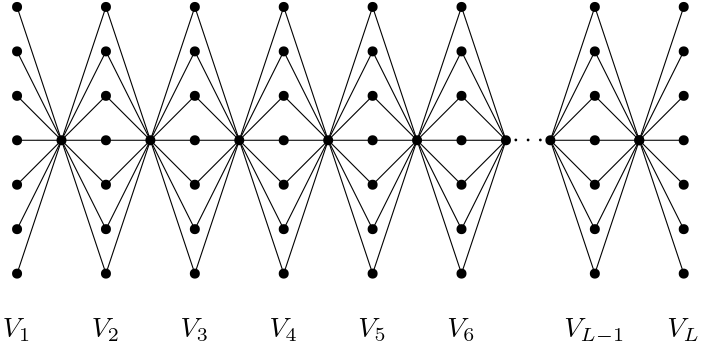 <?xml version="1.0"?>
<!DOCTYPE ipe SYSTEM "ipe.dtd">
<ipe version="70206" creator="Ipe 7.2.7">
<info created="D:20161219131351" modified="D:20170221154100"/>
<ipestyle name="basic">
<symbol name="arrow/arc(spx)">
<path stroke="sym-stroke" fill="sym-stroke" pen="sym-pen">
0 0 m
-1 0.333 l
-1 -0.333 l
h
</path>
</symbol>
<symbol name="arrow/farc(spx)">
<path stroke="sym-stroke" fill="white" pen="sym-pen">
0 0 m
-1 0.333 l
-1 -0.333 l
h
</path>
</symbol>
<symbol name="arrow/ptarc(spx)">
<path stroke="sym-stroke" fill="sym-stroke" pen="sym-pen">
0 0 m
-1 0.333 l
-0.8 0 l
-1 -0.333 l
h
</path>
</symbol>
<symbol name="arrow/fptarc(spx)">
<path stroke="sym-stroke" fill="white" pen="sym-pen">
0 0 m
-1 0.333 l
-0.8 0 l
-1 -0.333 l
h
</path>
</symbol>
<symbol name="mark/circle(sx)" transformations="translations">
<path fill="sym-stroke">
0.6 0 0 0.6 0 0 e
0.4 0 0 0.4 0 0 e
</path>
</symbol>
<symbol name="mark/disk(sx)" transformations="translations">
<path fill="sym-stroke">
0.6 0 0 0.6 0 0 e
</path>
</symbol>
<symbol name="mark/fdisk(sfx)" transformations="translations">
<group>
<path fill="sym-fill">
0.5 0 0 0.5 0 0 e
</path>
<path fill="sym-stroke" fillrule="eofill">
0.6 0 0 0.6 0 0 e
0.4 0 0 0.4 0 0 e
</path>
</group>
</symbol>
<symbol name="mark/box(sx)" transformations="translations">
<path fill="sym-stroke" fillrule="eofill">
-0.6 -0.6 m
0.6 -0.6 l
0.6 0.6 l
-0.6 0.6 l
h
-0.4 -0.4 m
0.4 -0.4 l
0.4 0.4 l
-0.4 0.4 l
h
</path>
</symbol>
<symbol name="mark/square(sx)" transformations="translations">
<path fill="sym-stroke">
-0.6 -0.6 m
0.6 -0.6 l
0.6 0.6 l
-0.6 0.6 l
h
</path>
</symbol>
<symbol name="mark/fsquare(sfx)" transformations="translations">
<group>
<path fill="sym-fill">
-0.5 -0.5 m
0.5 -0.5 l
0.5 0.5 l
-0.5 0.5 l
h
</path>
<path fill="sym-stroke" fillrule="eofill">
-0.6 -0.6 m
0.6 -0.6 l
0.6 0.6 l
-0.6 0.6 l
h
-0.4 -0.4 m
0.4 -0.4 l
0.4 0.4 l
-0.4 0.4 l
h
</path>
</group>
</symbol>
<symbol name="mark/cross(sx)" transformations="translations">
<group>
<path fill="sym-stroke">
-0.43 -0.57 m
0.57 0.43 l
0.43 0.57 l
-0.57 -0.43 l
h
</path>
<path fill="sym-stroke">
-0.43 0.57 m
0.57 -0.43 l
0.43 -0.57 l
-0.57 0.43 l
h
</path>
</group>
</symbol>
<symbol name="arrow/fnormal(spx)">
<path stroke="sym-stroke" fill="white" pen="sym-pen">
0 0 m
-1 0.333 l
-1 -0.333 l
h
</path>
</symbol>
<symbol name="arrow/pointed(spx)">
<path stroke="sym-stroke" fill="sym-stroke" pen="sym-pen">
0 0 m
-1 0.333 l
-0.8 0 l
-1 -0.333 l
h
</path>
</symbol>
<symbol name="arrow/fpointed(spx)">
<path stroke="sym-stroke" fill="white" pen="sym-pen">
0 0 m
-1 0.333 l
-0.8 0 l
-1 -0.333 l
h
</path>
</symbol>
<symbol name="arrow/linear(spx)">
<path stroke="sym-stroke" pen="sym-pen">
-1 0.333 m
0 0 l
-1 -0.333 l
</path>
</symbol>
<symbol name="arrow/fdouble(spx)">
<path stroke="sym-stroke" fill="white" pen="sym-pen">
0 0 m
-1 0.333 l
-1 -0.333 l
h
-1 0 m
-2 0.333 l
-2 -0.333 l
h
</path>
</symbol>
<symbol name="arrow/double(spx)">
<path stroke="sym-stroke" fill="sym-stroke" pen="sym-pen">
0 0 m
-1 0.333 l
-1 -0.333 l
h
-1 0 m
-2 0.333 l
-2 -0.333 l
h
</path>
</symbol>
<pen name="heavier" value="0.8"/>
<pen name="fat" value="1.2"/>
<pen name="ultrafat" value="2"/>
<symbolsize name="large" value="5"/>
<symbolsize name="small" value="2"/>
<symbolsize name="tiny" value="1.1"/>
<arrowsize name="large" value="10"/>
<arrowsize name="small" value="5"/>
<arrowsize name="tiny" value="3"/>
<color name="red" value="1 0 0"/>
<color name="green" value="0 1 0"/>
<color name="blue" value="0 0 1"/>
<color name="yellow" value="1 1 0"/>
<color name="orange" value="1 0.647 0"/>
<color name="gold" value="1 0.843 0"/>
<color name="purple" value="0.627 0.125 0.941"/>
<color name="gray" value="0.745"/>
<color name="brown" value="0.647 0.165 0.165"/>
<color name="navy" value="0 0 0.502"/>
<color name="pink" value="1 0.753 0.796"/>
<color name="seagreen" value="0.18 0.545 0.341"/>
<color name="turquoise" value="0.251 0.878 0.816"/>
<color name="violet" value="0.933 0.51 0.933"/>
<color name="darkblue" value="0 0 0.545"/>
<color name="darkcyan" value="0 0.545 0.545"/>
<color name="darkgray" value="0.663"/>
<color name="darkgreen" value="0 0.392 0"/>
<color name="darkmagenta" value="0.545 0 0.545"/>
<color name="darkorange" value="1 0.549 0"/>
<color name="darkred" value="0.545 0 0"/>
<color name="lightblue" value="0.678 0.847 0.902"/>
<color name="lightcyan" value="0.878 1 1"/>
<color name="lightgray" value="0.827"/>
<color name="lightgreen" value="0.565 0.933 0.565"/>
<color name="lightyellow" value="1 1 0.878"/>
<dashstyle name="dashed" value="[4] 0"/>
<dashstyle name="dotted" value="[1 3] 0"/>
<dashstyle name="dash dotted" value="[4 2 1 2] 0"/>
<dashstyle name="dash dot dotted" value="[4 2 1 2 1 2] 0"/>
<textsize name="large" value="\large"/>
<textsize name="small" value="\small"/>
<textsize name="tiny" value="\tiny"/>
<textsize name="Large" value="\Large"/>
<textsize name="LARGE" value="\LARGE"/>
<textsize name="huge" value="\huge"/>
<textsize name="Huge" value="\Huge"/>
<textsize name="footnote" value="\footnotesize"/>
<textstyle name="center" begin="\begin{center}" end="\end{center}"/>
<textstyle name="itemize" begin="\begin{itemize}" end="\end{itemize}"/>
<textstyle name="item" begin="\begin{itemize}\item{}" end="\end{itemize}"/>
<gridsize name="4 pts" value="4"/>
<gridsize name="8 pts (~3 mm)" value="8"/>
<gridsize name="16 pts (~6 mm)" value="16"/>
<gridsize name="32 pts (~12 mm)" value="32"/>
<gridsize name="10 pts (~3.5 mm)" value="10"/>
<gridsize name="20 pts (~7 mm)" value="20"/>
<gridsize name="14 pts (~5 mm)" value="14"/>
<gridsize name="28 pts (~10 mm)" value="28"/>
<gridsize name="56 pts (~20 mm)" value="56"/>
<anglesize name="90 deg" value="90"/>
<anglesize name="60 deg" value="60"/>
<anglesize name="45 deg" value="45"/>
<anglesize name="30 deg" value="30"/>
<anglesize name="22.5 deg" value="22.5"/>
<opacity name="10%" value="0.1"/>
<opacity name="30%" value="0.3"/>
<opacity name="50%" value="0.5"/>
<opacity name="75%" value="0.75"/>
<tiling name="falling" angle="-60" step="4" width="1"/>
<tiling name="rising" angle="30" step="4" width="1"/>
</ipestyle>
<page>
<layer name="alpha"/>
<view layers="alpha" active="alpha"/>
<use layer="alpha" name="mark/disk(sx)" pos="96 624" size="normal" stroke="black"/>
<use name="mark/disk(sx)" pos="96 608" size="normal" stroke="black"/>
<use name="mark/disk(sx)" pos="96 592" size="normal" stroke="black"/>
<use name="mark/disk(sx)" pos="96 576" size="normal" stroke="black"/>
<use name="mark/disk(sx)" pos="96 560" size="normal" stroke="black"/>
<use name="mark/disk(sx)" pos="96 544" size="normal" stroke="black"/>
<use name="mark/disk(sx)" pos="96 528" size="normal" stroke="black"/>
<text matrix="1 0 0 1 8 0" transformations="translations" pos="272 576" stroke="black" type="label" width="11.623" height="4.428" depth="0" halign="center" valign="center" style="math">\cdots</text>
<text transformations="translations" pos="96 512" stroke="black" type="label" width="10.281" height="6.812" depth="1.49" halign="center" valign="top" style="math">V_1</text>
<text matrix="1 0 0 1 32 0" transformations="translations" pos="96 512" stroke="black" type="label" width="10.281" height="6.812" depth="1.49" halign="center" valign="top" style="math">V_2</text>
<text matrix="1 0 0 1 64 0" transformations="translations" pos="96 512" stroke="black" type="label" width="10.281" height="6.812" depth="1.49" halign="center" valign="top" style="math">V_3</text>
<text matrix="1 0 0 1 96 0" transformations="translations" pos="96 512" stroke="black" type="label" width="10.281" height="6.812" depth="1.49" halign="center" valign="top" style="math">V_4</text>
<text matrix="1 0 0 1 128 0" transformations="translations" pos="96 512" stroke="black" type="label" width="10.281" height="6.812" depth="1.49" halign="center" valign="top" style="math">V_5</text>
<text matrix="1 0 0 1 160 0" transformations="translations" pos="96 512" stroke="black" type="label" width="10.281" height="6.812" depth="1.49" halign="center" valign="top" style="math">V_6</text>
<text matrix="1 0 0 1 208 0" transformations="translations" pos="96 512" stroke="black" type="label" width="21.973" height="6.812" depth="2.32" halign="center" valign="top" style="math">V_{L-1}</text>
<text matrix="1 0 0 1 240 0" transformations="translations" pos="96 512" stroke="black" type="label" width="11.775" height="6.812" depth="1.49" halign="center" valign="top" style="math">V_L</text>
<use name="mark/disk(sx)" pos="112 576" size="normal" stroke="black"/>
<path stroke="black">
96 624 m
112 576 l
</path>
<path stroke="black">
96 608 m
112 576 l
</path>
<path stroke="black">
96 592 m
112 576 l
</path>
<path stroke="black">
96 576 m
112 576 l
</path>
<path stroke="black">
96 560 m
112 576 l
</path>
<path stroke="black">
96 544 m
112 576 l
</path>
<path stroke="black">
96 528 m
112 576 l
</path>
<path stroke="black">
112 576 m
128 624 l
</path>
<path stroke="black">
128 608 m
112 576 l
</path>
<path stroke="black">
112 576 m
128 592 l
</path>
<path stroke="black">
112 576 m
128 576 l
</path>
<path stroke="black">
112 576 m
128 560 l
</path>
<path stroke="black">
112 576 m
128 544 l
</path>
<path stroke="black">
112 576 m
128 528 l
</path>
<use matrix="1 0 0 1 32 0" name="mark/disk(sx)" pos="96 624" size="normal" stroke="black"/>
<use matrix="1 0 0 1 32 0" name="mark/disk(sx)" pos="96 608" size="normal" stroke="black"/>
<use matrix="1 0 0 1 32 0" name="mark/disk(sx)" pos="96 592" size="normal" stroke="black"/>
<use matrix="1 0 0 1 32 0" name="mark/disk(sx)" pos="96 576" size="normal" stroke="black"/>
<use matrix="1 0 0 1 32 0" name="mark/disk(sx)" pos="96 560" size="normal" stroke="black"/>
<use matrix="1 0 0 1 32 0" name="mark/disk(sx)" pos="96 544" size="normal" stroke="black"/>
<use matrix="1 0 0 1 32 0" name="mark/disk(sx)" pos="96 528" size="normal" stroke="black"/>
<use matrix="1 0 0 1 32 0" name="mark/disk(sx)" pos="112 576" size="normal" stroke="black"/>
<path matrix="1 0 0 1 32 0" stroke="black">
96 624 m
112 576 l
</path>
<path matrix="1 0 0 1 32 0" stroke="black">
96 608 m
112 576 l
</path>
<path matrix="1 0 0 1 32 0" stroke="black">
96 592 m
112 576 l
</path>
<path matrix="1 0 0 1 32 0" stroke="black">
96 576 m
112 576 l
</path>
<path matrix="1 0 0 1 32 0" stroke="black">
96 560 m
112 576 l
</path>
<path matrix="1 0 0 1 32 0" stroke="black">
96 544 m
112 576 l
</path>
<path matrix="1 0 0 1 32 0" stroke="black">
96 528 m
112 576 l
</path>
<path matrix="1 0 0 1 32 0" stroke="black">
112 576 m
128 624 l
</path>
<path matrix="1 0 0 1 32 0" stroke="black">
128 608 m
112 576 l
</path>
<path matrix="1 0 0 1 32 0" stroke="black">
112 576 m
128 592 l
</path>
<path matrix="1 0 0 1 32 0" stroke="black">
112 576 m
128 576 l
</path>
<path matrix="1 0 0 1 32 0" stroke="black">
112 576 m
128 560 l
</path>
<path matrix="1 0 0 1 32 0" stroke="black">
112 576 m
128 544 l
</path>
<path matrix="1 0 0 1 32 0" stroke="black">
112 576 m
128 528 l
</path>
<use matrix="1 0 0 1 64 0" name="mark/disk(sx)" pos="96 624" size="normal" stroke="black"/>
<use matrix="1 0 0 1 64 0" name="mark/disk(sx)" pos="96 608" size="normal" stroke="black"/>
<use matrix="1 0 0 1 64 0" name="mark/disk(sx)" pos="96 592" size="normal" stroke="black"/>
<use matrix="1 0 0 1 64 0" name="mark/disk(sx)" pos="96 576" size="normal" stroke="black"/>
<use matrix="1 0 0 1 64 0" name="mark/disk(sx)" pos="96 560" size="normal" stroke="black"/>
<use matrix="1 0 0 1 64 0" name="mark/disk(sx)" pos="96 544" size="normal" stroke="black"/>
<use matrix="1 0 0 1 64 0" name="mark/disk(sx)" pos="96 528" size="normal" stroke="black"/>
<use matrix="1 0 0 1 64 0" name="mark/disk(sx)" pos="112 576" size="normal" stroke="black"/>
<path matrix="1 0 0 1 64 0" stroke="black">
96 624 m
112 576 l
</path>
<path matrix="1 0 0 1 64 0" stroke="black">
96 608 m
112 576 l
</path>
<path matrix="1 0 0 1 64 0" stroke="black">
96 592 m
112 576 l
</path>
<path matrix="1 0 0 1 64 0" stroke="black">
96 576 m
112 576 l
</path>
<path matrix="1 0 0 1 64 0" stroke="black">
96 560 m
112 576 l
</path>
<path matrix="1 0 0 1 64 0" stroke="black">
96 544 m
112 576 l
</path>
<path matrix="1 0 0 1 64 0" stroke="black">
96 528 m
112 576 l
</path>
<path matrix="1 0 0 1 64 0" stroke="black">
112 576 m
128 624 l
</path>
<path matrix="1 0 0 1 64 0" stroke="black">
128 608 m
112 576 l
</path>
<path matrix="1 0 0 1 64 0" stroke="black">
112 576 m
128 592 l
</path>
<path matrix="1 0 0 1 64 0" stroke="black">
112 576 m
128 576 l
</path>
<path matrix="1 0 0 1 64 0" stroke="black">
112 576 m
128 560 l
</path>
<path matrix="1 0 0 1 64 0" stroke="black">
112 576 m
128 544 l
</path>
<path matrix="1 0 0 1 64 0" stroke="black">
112 576 m
128 528 l
</path>
<use matrix="1 0 0 1 96 0" name="mark/disk(sx)" pos="96 624" size="normal" stroke="black"/>
<use matrix="1 0 0 1 96 0" name="mark/disk(sx)" pos="96 608" size="normal" stroke="black"/>
<use matrix="1 0 0 1 96 0" name="mark/disk(sx)" pos="96 592" size="normal" stroke="black"/>
<use matrix="1 0 0 1 96 0" name="mark/disk(sx)" pos="96 576" size="normal" stroke="black"/>
<use matrix="1 0 0 1 96 0" name="mark/disk(sx)" pos="96 560" size="normal" stroke="black"/>
<use matrix="1 0 0 1 96 0" name="mark/disk(sx)" pos="96 544" size="normal" stroke="black"/>
<use matrix="1 0 0 1 96 0" name="mark/disk(sx)" pos="96 528" size="normal" stroke="black"/>
<use matrix="1 0 0 1 96 0" name="mark/disk(sx)" pos="112 576" size="normal" stroke="black"/>
<path matrix="1 0 0 1 96 0" stroke="black">
96 624 m
112 576 l
</path>
<path matrix="1 0 0 1 96 0" stroke="black">
96 608 m
112 576 l
</path>
<path matrix="1 0 0 1 96 0" stroke="black">
96 592 m
112 576 l
</path>
<path matrix="1 0 0 1 96 0" stroke="black">
96 576 m
112 576 l
</path>
<path matrix="1 0 0 1 96 0" stroke="black">
96 560 m
112 576 l
</path>
<path matrix="1 0 0 1 96 0" stroke="black">
96 544 m
112 576 l
</path>
<path matrix="1 0 0 1 96 0" stroke="black">
96 528 m
112 576 l
</path>
<path matrix="1 0 0 1 96 0" stroke="black">
112 576 m
128 624 l
</path>
<path matrix="1 0 0 1 96 0" stroke="black">
128 608 m
112 576 l
</path>
<path matrix="1 0 0 1 96 0" stroke="black">
112 576 m
128 592 l
</path>
<path matrix="1 0 0 1 96 0" stroke="black">
112 576 m
128 576 l
</path>
<path matrix="1 0 0 1 96 0" stroke="black">
112 576 m
128 560 l
</path>
<path matrix="1 0 0 1 96 0" stroke="black">
112 576 m
128 544 l
</path>
<path matrix="1 0 0 1 96 0" stroke="black">
112 576 m
128 528 l
</path>
<use matrix="1 0 0 1 128 0" name="mark/disk(sx)" pos="96 624" size="normal" stroke="black"/>
<use matrix="1 0 0 1 128 0" name="mark/disk(sx)" pos="96 608" size="normal" stroke="black"/>
<use matrix="1 0 0 1 128 0" name="mark/disk(sx)" pos="96 592" size="normal" stroke="black"/>
<use matrix="1 0 0 1 128 0" name="mark/disk(sx)" pos="96 576" size="normal" stroke="black"/>
<use matrix="1 0 0 1 128 0" name="mark/disk(sx)" pos="96 560" size="normal" stroke="black"/>
<use matrix="1 0 0 1 128 0" name="mark/disk(sx)" pos="96 544" size="normal" stroke="black"/>
<use matrix="1 0 0 1 128 0" name="mark/disk(sx)" pos="96 528" size="normal" stroke="black"/>
<use matrix="1 0 0 1 128 0" name="mark/disk(sx)" pos="112 576" size="normal" stroke="black"/>
<path matrix="1 0 0 1 128 0" stroke="black">
96 624 m
112 576 l
</path>
<path matrix="1 0 0 1 128 0" stroke="black">
96 608 m
112 576 l
</path>
<path matrix="1 0 0 1 128 0" stroke="black">
96 592 m
112 576 l
</path>
<path matrix="1 0 0 1 128 0" stroke="black">
96 576 m
112 576 l
</path>
<path matrix="1 0 0 1 128 0" stroke="black">
96 560 m
112 576 l
</path>
<path matrix="1 0 0 1 128 0" stroke="black">
96 544 m
112 576 l
</path>
<path matrix="1 0 0 1 128 0" stroke="black">
96 528 m
112 576 l
</path>
<path matrix="1 0 0 1 128 0" stroke="black">
112 576 m
128 624 l
</path>
<path matrix="1 0 0 1 128 0" stroke="black">
128 608 m
112 576 l
</path>
<path matrix="1 0 0 1 128 0" stroke="black">
112 576 m
128 592 l
</path>
<path matrix="1 0 0 1 128 0" stroke="black">
112 576 m
128 576 l
</path>
<path matrix="1 0 0 1 128 0" stroke="black">
112 576 m
128 560 l
</path>
<path matrix="1 0 0 1 128 0" stroke="black">
112 576 m
128 544 l
</path>
<path matrix="1 0 0 1 128 0" stroke="black">
112 576 m
128 528 l
</path>
<use name="mark/disk(sx)" pos="256 624" size="normal" stroke="black"/>
<use name="mark/disk(sx)" pos="256 608" size="normal" stroke="black"/>
<use name="mark/disk(sx)" pos="256 592" size="normal" stroke="black"/>
<use name="mark/disk(sx)" pos="256 576" size="normal" stroke="black"/>
<use name="mark/disk(sx)" pos="256 560" size="normal" stroke="black"/>
<use name="mark/disk(sx)" pos="256 544" size="normal" stroke="black"/>
<use name="mark/disk(sx)" pos="256 528" size="normal" stroke="black"/>
<path matrix="1 0 0 1 160 0" stroke="black">
96 624 m
112 576 l
</path>
<path matrix="1 0 0 1 160 0" stroke="black">
96 608 m
112 576 l
</path>
<path matrix="1 0 0 1 160 0" stroke="black">
96 592 m
112 576 l
</path>
<path matrix="1 0 0 1 160 0" stroke="black">
96 576 m
112 576 l
</path>
<path matrix="1 0 0 1 160 0" stroke="black">
96 560 m
112 576 l
</path>
<path matrix="1 0 0 1 160 0" stroke="black">
96 544 m
112 576 l
</path>
<path matrix="1 0 0 1 160 0" stroke="black">
96 528 m
112 576 l
</path>
<use name="mark/disk(sx)" pos="272 576" size="normal" stroke="black"/>
<use matrix="1 0 0 1 176 0" name="mark/disk(sx)" pos="112 576" size="normal" stroke="black"/>
<path matrix="1 0 0 1 176 0" stroke="black">
112 576 m
128 624 l
</path>
<path matrix="1 0 0 1 176 0" stroke="black">
128 608 m
112 576 l
</path>
<path matrix="1 0 0 1 176 0" stroke="black">
112 576 m
128 592 l
</path>
<path matrix="1 0 0 1 176 0" stroke="black">
112 576 m
128 576 l
</path>
<path matrix="1 0 0 1 176 0" stroke="black">
112 576 m
128 560 l
</path>
<path matrix="1 0 0 1 176 0" stroke="black">
112 576 m
128 544 l
</path>
<path matrix="1 0 0 1 176 0" stroke="black">
112 576 m
128 528 l
</path>
<use matrix="1 0 0 1 48 0" name="mark/disk(sx)" pos="256 624" size="normal" stroke="black"/>
<use matrix="1 0 0 1 48 0" name="mark/disk(sx)" pos="256 608" size="normal" stroke="black"/>
<use matrix="1 0 0 1 48 0" name="mark/disk(sx)" pos="256 592" size="normal" stroke="black"/>
<use matrix="1 0 0 1 48 0" name="mark/disk(sx)" pos="256 576" size="normal" stroke="black"/>
<use matrix="1 0 0 1 48 0" name="mark/disk(sx)" pos="256 560" size="normal" stroke="black"/>
<use matrix="1 0 0 1 48 0" name="mark/disk(sx)" pos="256 544" size="normal" stroke="black"/>
<use matrix="1 0 0 1 48 0" name="mark/disk(sx)" pos="256 528" size="normal" stroke="black"/>
<path matrix="1 0 0 1 208 0" stroke="black">
96 624 m
112 576 l
</path>
<path matrix="1 0 0 1 208 0" stroke="black">
96 608 m
112 576 l
</path>
<path matrix="1 0 0 1 208 0" stroke="black">
96 592 m
112 576 l
</path>
<path matrix="1 0 0 1 208 0" stroke="black">
96 576 m
112 576 l
</path>
<path matrix="1 0 0 1 208 0" stroke="black">
96 560 m
112 576 l
</path>
<path matrix="1 0 0 1 208 0" stroke="black">
96 544 m
112 576 l
</path>
<path matrix="1 0 0 1 208 0" stroke="black">
96 528 m
112 576 l
</path>
<use matrix="1 0 0 1 48 0" name="mark/disk(sx)" pos="272 576" size="normal" stroke="black"/>
<use matrix="1 0 0 1 208 0" name="mark/disk(sx)" pos="112 576" size="normal" stroke="black"/>
<path matrix="1 0 0 1 208 0" stroke="black">
112 576 m
128 624 l
</path>
<path matrix="1 0 0 1 208 0" stroke="black">
128 608 m
112 576 l
</path>
<path matrix="1 0 0 1 208 0" stroke="black">
112 576 m
128 592 l
</path>
<path matrix="1 0 0 1 208 0" stroke="black">
112 576 m
128 576 l
</path>
<path matrix="1 0 0 1 208 0" stroke="black">
112 576 m
128 560 l
</path>
<path matrix="1 0 0 1 208 0" stroke="black">
112 576 m
128 544 l
</path>
<path matrix="1 0 0 1 208 0" stroke="black">
112 576 m
128 528 l
</path>
<use matrix="1 0 0 1 80 0" name="mark/disk(sx)" pos="256 624" size="normal" stroke="black"/>
<use matrix="1 0 0 1 80 0" name="mark/disk(sx)" pos="256 608" size="normal" stroke="black"/>
<use matrix="1 0 0 1 80 0" name="mark/disk(sx)" pos="256 592" size="normal" stroke="black"/>
<use matrix="1 0 0 1 80 0" name="mark/disk(sx)" pos="256 576" size="normal" stroke="black"/>
<use matrix="1 0 0 1 80 0" name="mark/disk(sx)" pos="256 560" size="normal" stroke="black"/>
<use matrix="1 0 0 1 80 0" name="mark/disk(sx)" pos="256 544" size="normal" stroke="black"/>
<use matrix="1 0 0 1 80 0" name="mark/disk(sx)" pos="256 528" size="normal" stroke="black"/>
</page>
</ipe>
